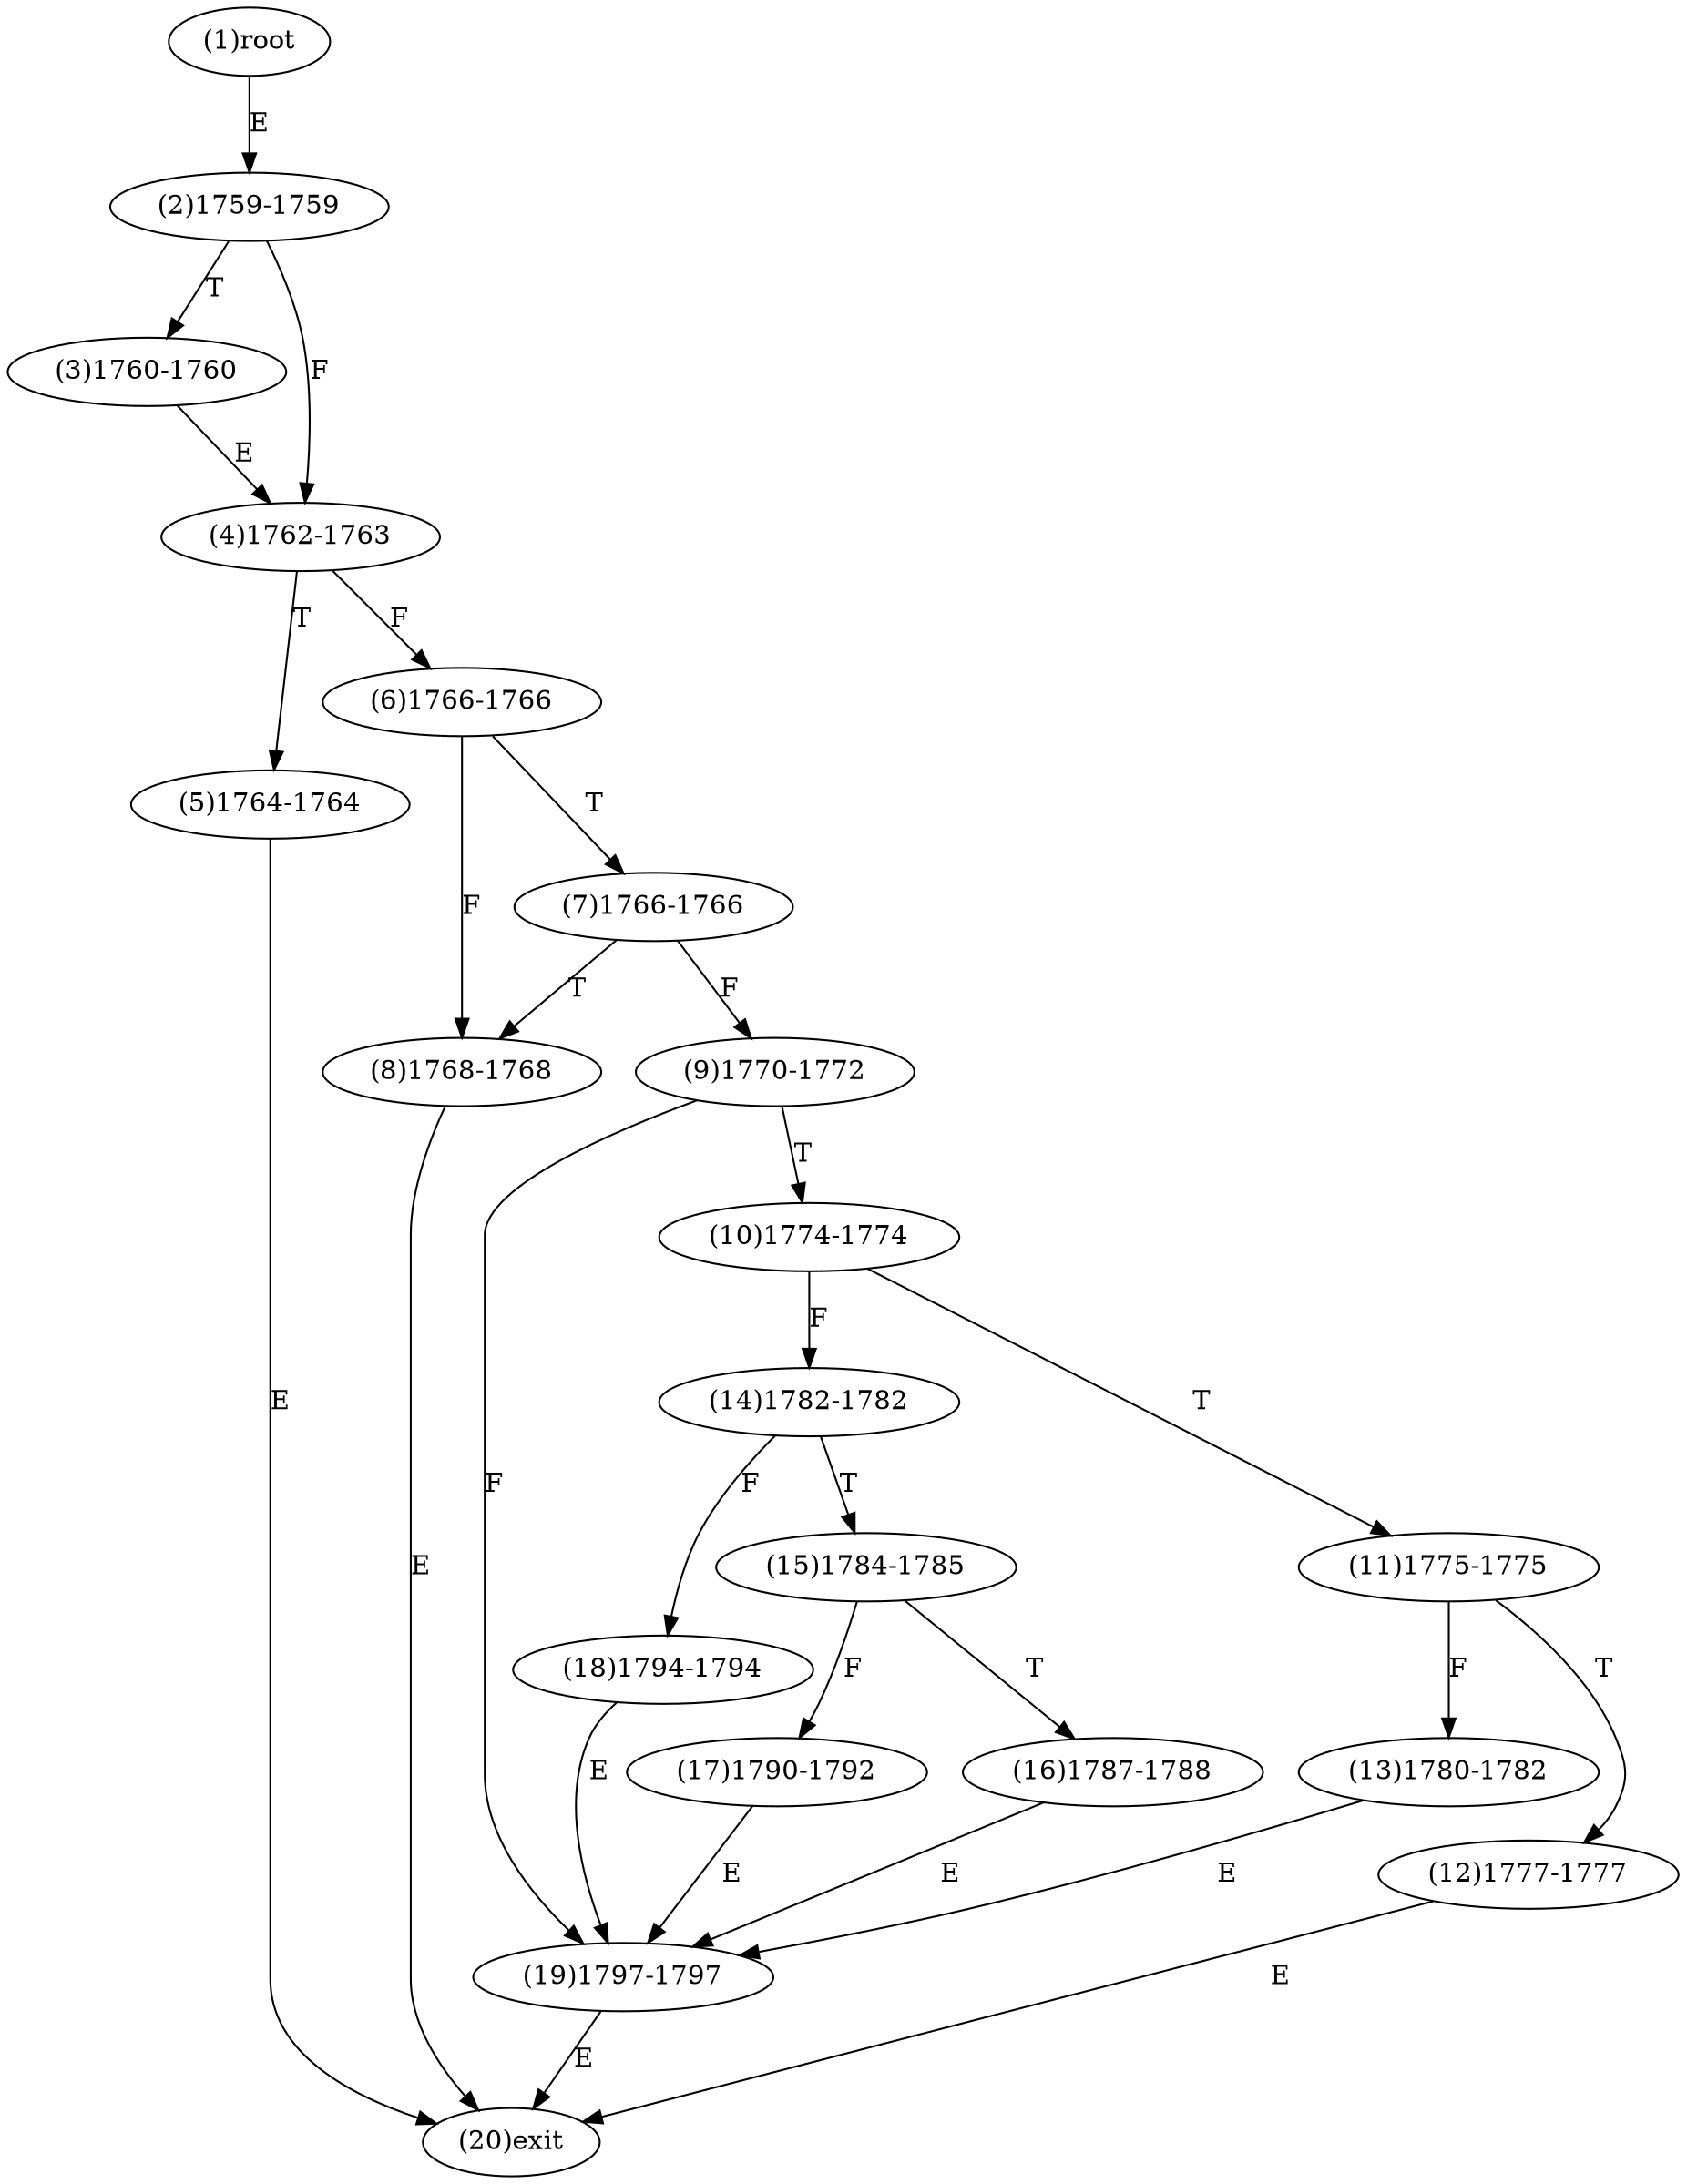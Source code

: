 digraph "" { 
1[ label="(1)root"];
2[ label="(2)1759-1759"];
3[ label="(3)1760-1760"];
4[ label="(4)1762-1763"];
5[ label="(5)1764-1764"];
6[ label="(6)1766-1766"];
7[ label="(7)1766-1766"];
8[ label="(8)1768-1768"];
9[ label="(9)1770-1772"];
10[ label="(10)1774-1774"];
11[ label="(11)1775-1775"];
12[ label="(12)1777-1777"];
13[ label="(13)1780-1782"];
14[ label="(14)1782-1782"];
15[ label="(15)1784-1785"];
17[ label="(17)1790-1792"];
16[ label="(16)1787-1788"];
19[ label="(19)1797-1797"];
18[ label="(18)1794-1794"];
20[ label="(20)exit"];
1->2[ label="E"];
2->4[ label="F"];
2->3[ label="T"];
3->4[ label="E"];
4->6[ label="F"];
4->5[ label="T"];
5->20[ label="E"];
6->8[ label="F"];
6->7[ label="T"];
7->9[ label="F"];
7->8[ label="T"];
8->20[ label="E"];
9->19[ label="F"];
9->10[ label="T"];
10->14[ label="F"];
10->11[ label="T"];
11->13[ label="F"];
11->12[ label="T"];
12->20[ label="E"];
13->19[ label="E"];
14->18[ label="F"];
14->15[ label="T"];
15->17[ label="F"];
15->16[ label="T"];
16->19[ label="E"];
17->19[ label="E"];
18->19[ label="E"];
19->20[ label="E"];
}